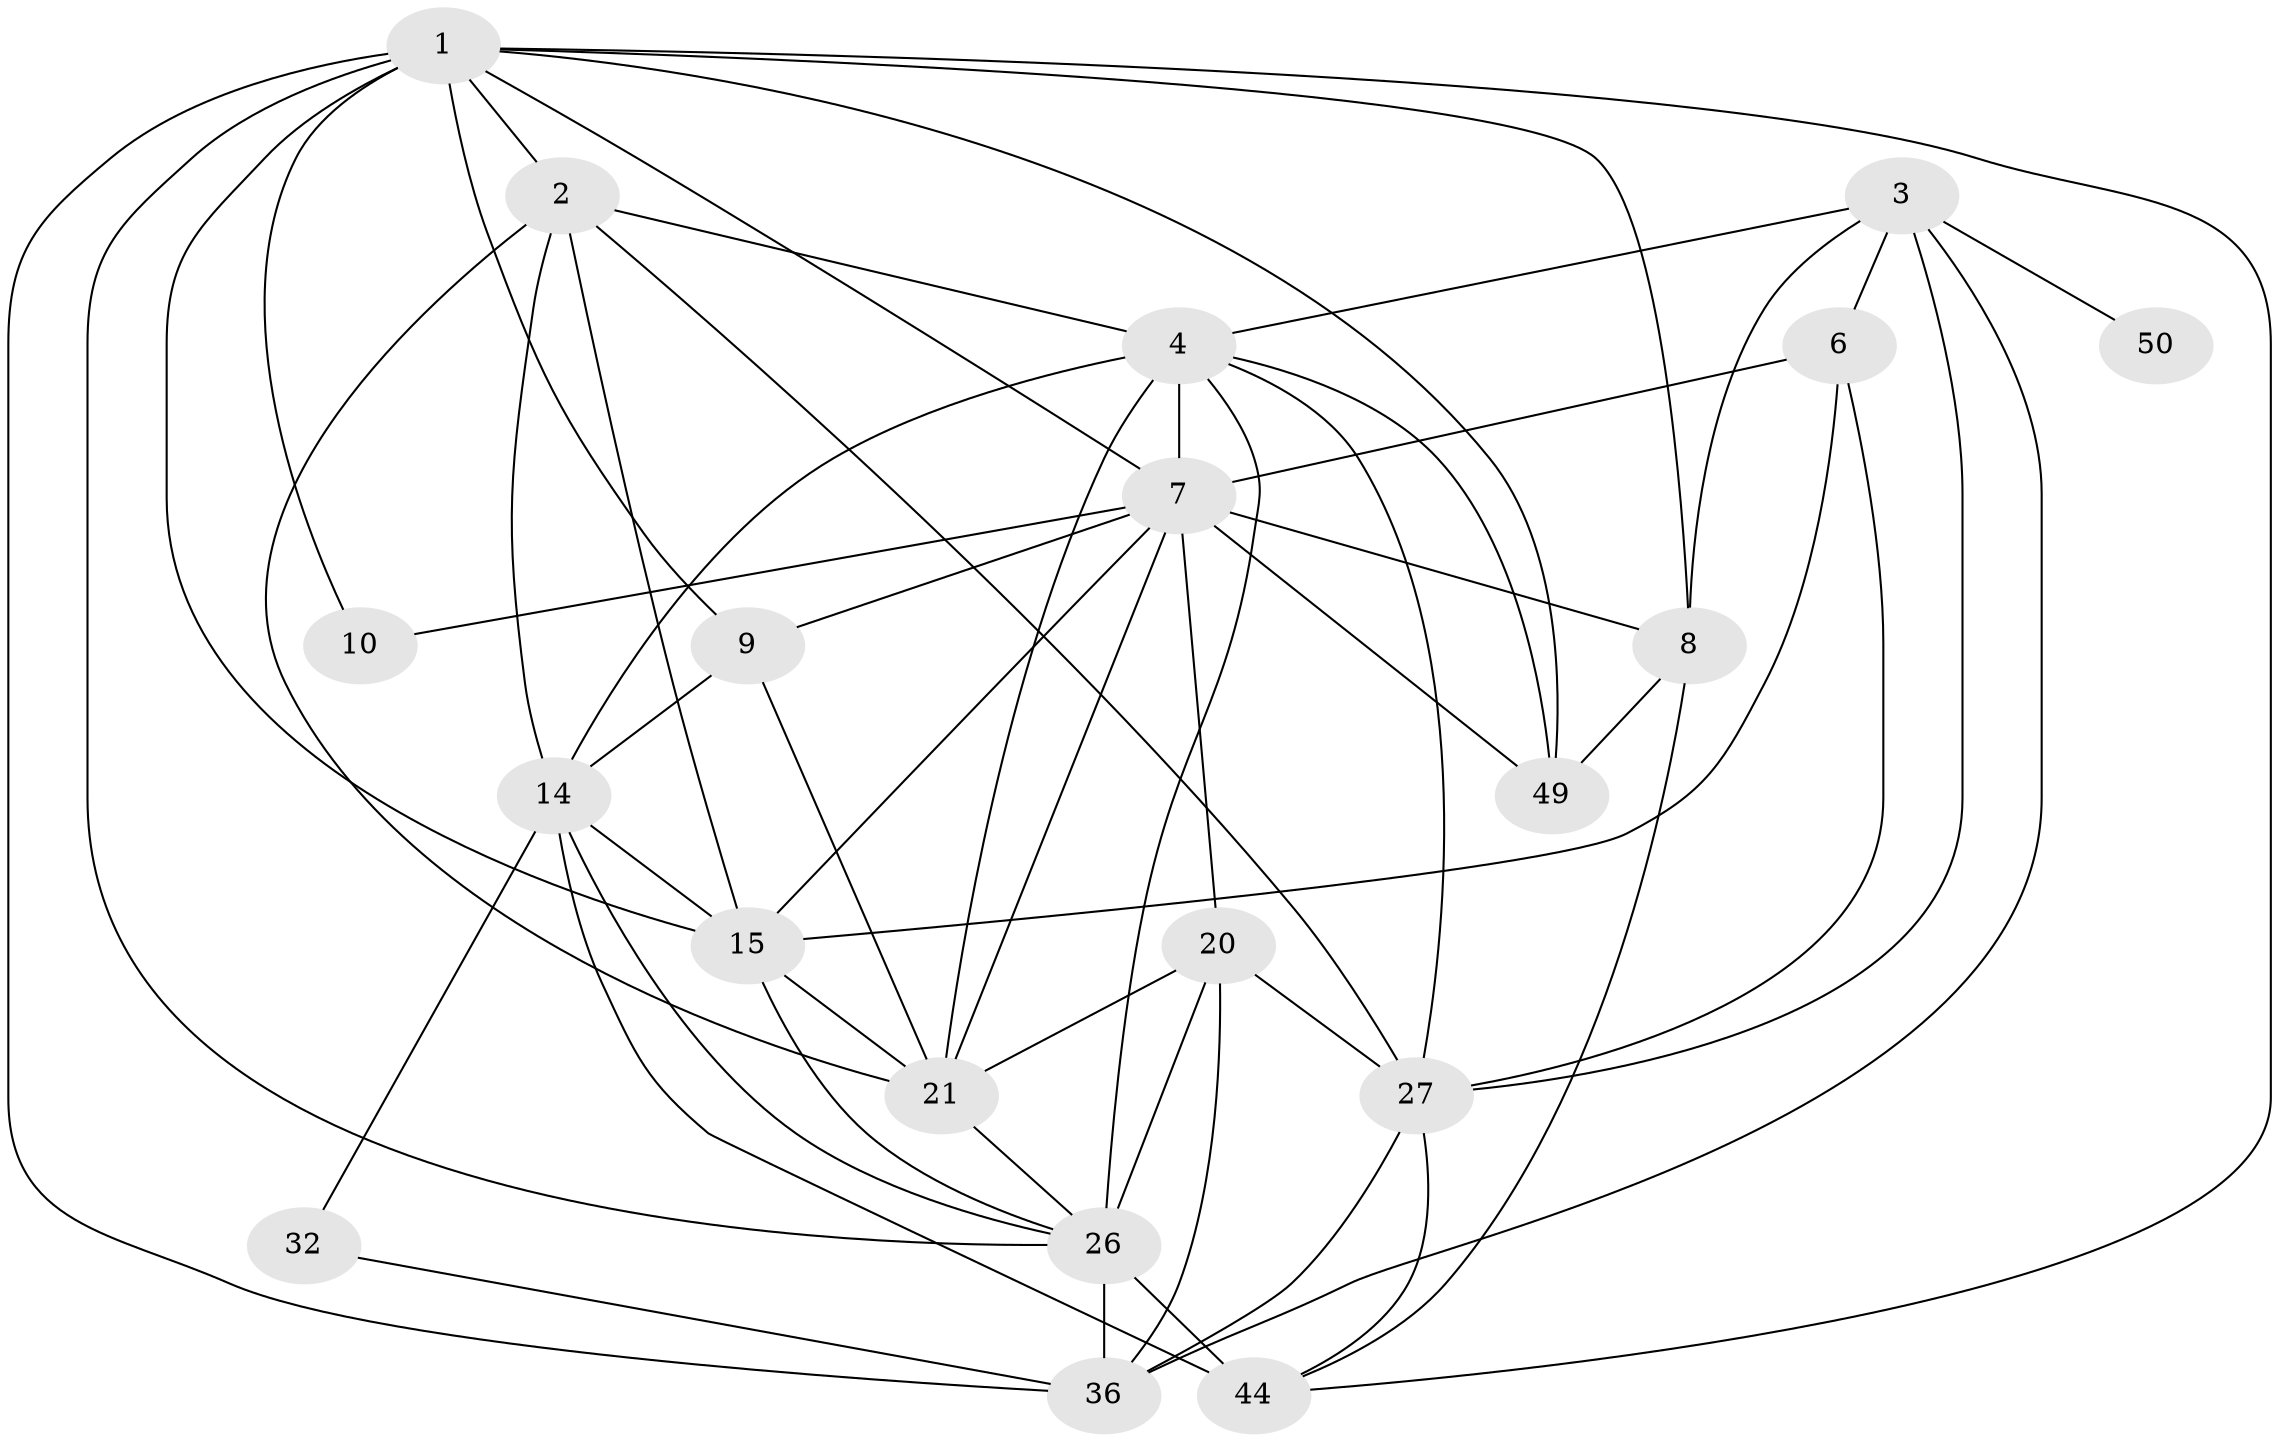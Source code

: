 // original degree distribution, {3: 0.19230769230769232, 4: 0.3076923076923077, 2: 0.17307692307692307, 5: 0.15384615384615385, 6: 0.15384615384615385, 8: 0.019230769230769232}
// Generated by graph-tools (version 1.1) at 2025/18/03/04/25 18:18:41]
// undirected, 20 vertices, 57 edges
graph export_dot {
graph [start="1"]
  node [color=gray90,style=filled];
  1 [super="+5+46"];
  2 [super="+23"];
  3 [super="+12+47+40"];
  4 [super="+11"];
  6 [super="+33"];
  7 [super="+18"];
  8 [super="+13"];
  9 [super="+17"];
  10;
  14 [super="+34+28+42"];
  15 [super="+30+51"];
  20 [super="+22"];
  21 [super="+24+25"];
  26 [super="+43+35+29+48"];
  27 [super="+38"];
  32;
  36 [super="+39+52"];
  44 [super="+45"];
  49;
  50;
  1 -- 10;
  1 -- 15;
  1 -- 26;
  1 -- 49;
  1 -- 36;
  1 -- 7;
  1 -- 8;
  1 -- 9;
  1 -- 44;
  1 -- 2;
  2 -- 15;
  2 -- 4 [weight=2];
  2 -- 14;
  2 -- 21;
  2 -- 27;
  3 -- 50 [weight=2];
  3 -- 36;
  3 -- 6;
  3 -- 8 [weight=2];
  3 -- 27;
  3 -- 4;
  4 -- 49;
  4 -- 14;
  4 -- 26;
  4 -- 27;
  4 -- 7;
  4 -- 21;
  6 -- 7 [weight=2];
  6 -- 27;
  6 -- 15;
  7 -- 15;
  7 -- 8 [weight=3];
  7 -- 9 [weight=2];
  7 -- 10;
  7 -- 49;
  7 -- 20;
  7 -- 21;
  8 -- 49;
  8 -- 44;
  9 -- 21;
  9 -- 14;
  14 -- 26;
  14 -- 32;
  14 -- 15;
  14 -- 44 [weight=2];
  15 -- 26;
  15 -- 21;
  20 -- 21;
  20 -- 36;
  20 -- 26 [weight=2];
  20 -- 27;
  21 -- 26;
  26 -- 36 [weight=2];
  26 -- 44 [weight=2];
  27 -- 36;
  27 -- 44;
  32 -- 36;
}
